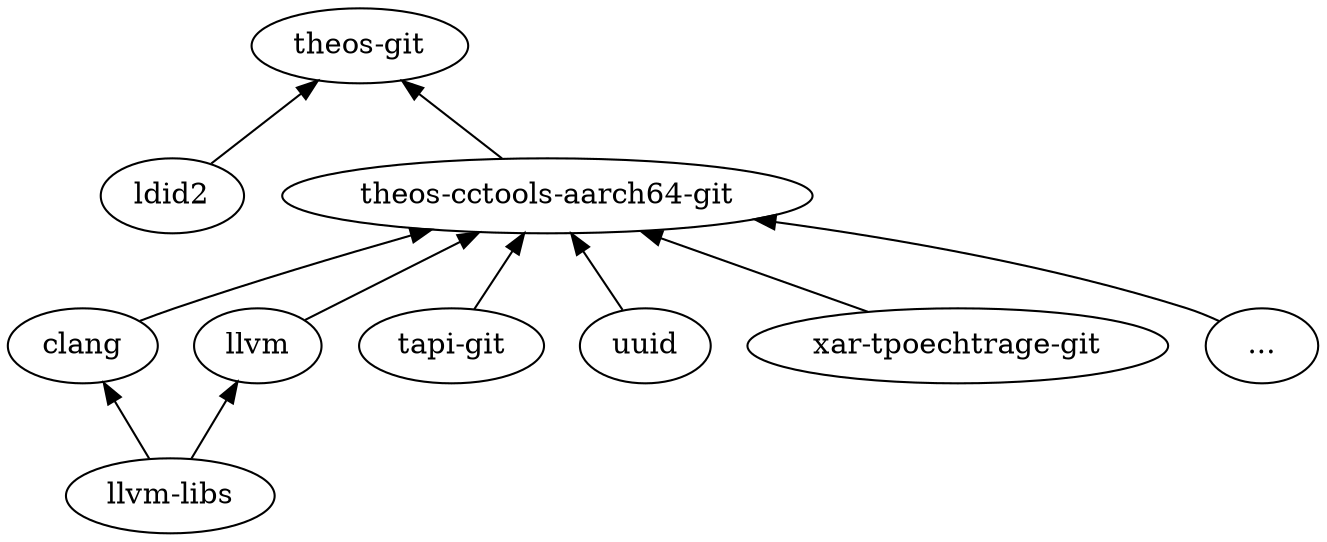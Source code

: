 // dot -Tsvg -s72 theos.dot >theos.svg
strict digraph Theos {
  rankdir=BT;
  {
    "clang"
    "llvm"
    "tapi-git"
    "uuid"
    "xar-tpoechtrage-git"
    "..."
  } -> "theos-cctools-aarch64-git" -> "theos-git";
  "ldid2" -> "theos-git";
  "llvm-libs" -> { "clang" "llvm" };
}
